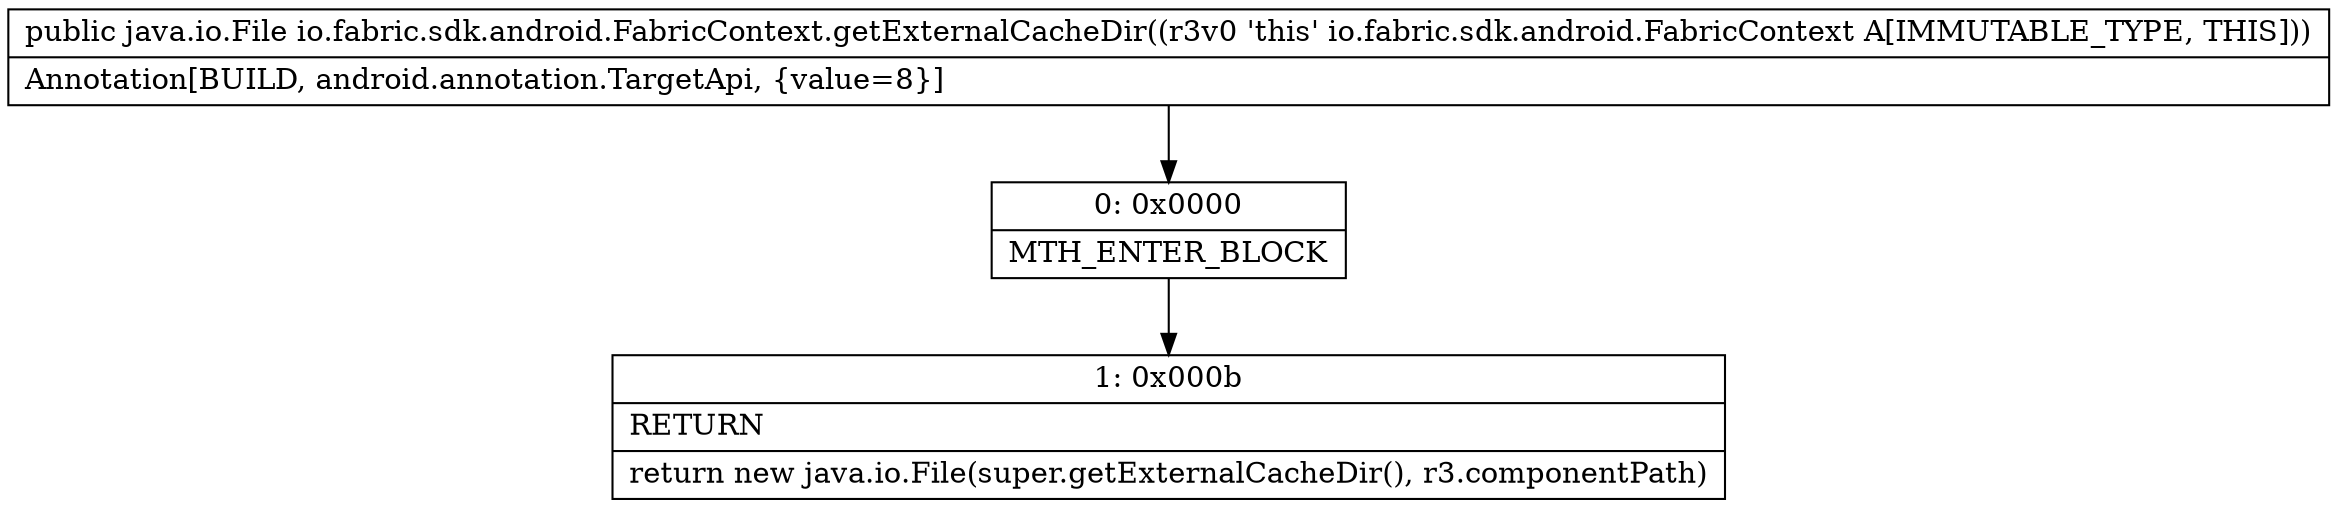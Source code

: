 digraph "CFG forio.fabric.sdk.android.FabricContext.getExternalCacheDir()Ljava\/io\/File;" {
Node_0 [shape=record,label="{0\:\ 0x0000|MTH_ENTER_BLOCK\l}"];
Node_1 [shape=record,label="{1\:\ 0x000b|RETURN\l|return new java.io.File(super.getExternalCacheDir(), r3.componentPath)\l}"];
MethodNode[shape=record,label="{public java.io.File io.fabric.sdk.android.FabricContext.getExternalCacheDir((r3v0 'this' io.fabric.sdk.android.FabricContext A[IMMUTABLE_TYPE, THIS]))  | Annotation[BUILD, android.annotation.TargetApi, \{value=8\}]\l}"];
MethodNode -> Node_0;
Node_0 -> Node_1;
}

